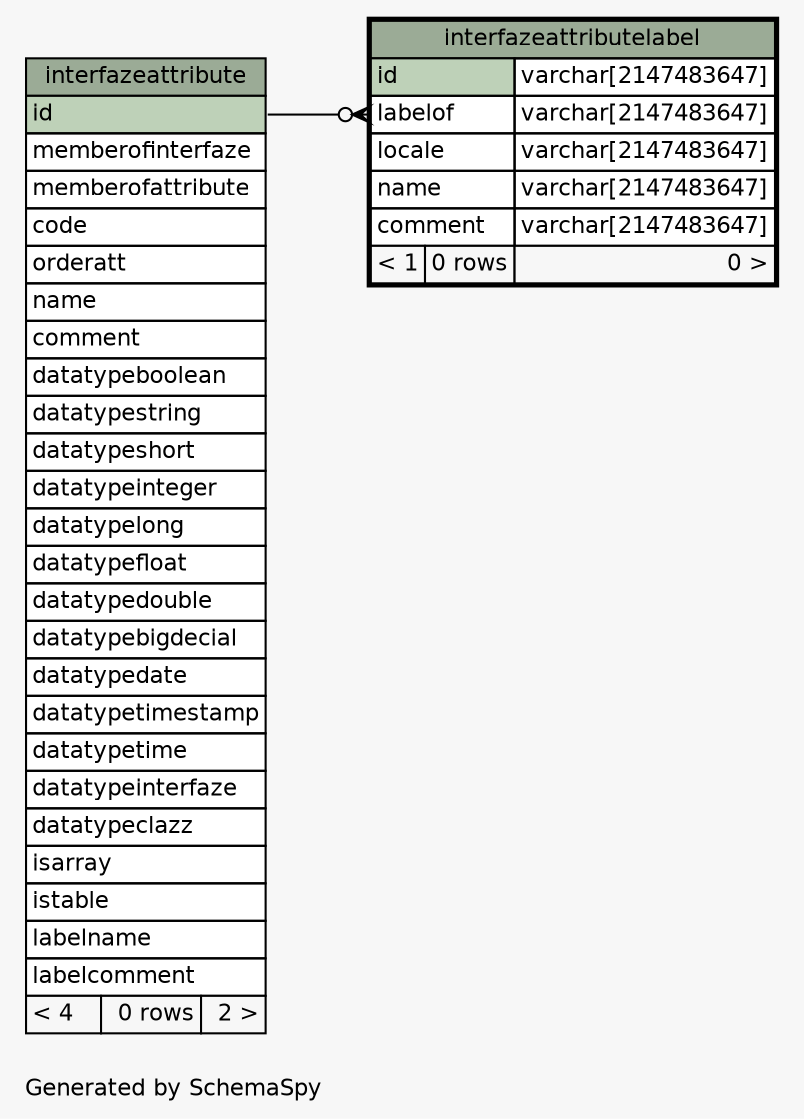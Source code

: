 // dot 2.38.0 on Windows 10 10.0
// SchemaSpy rev 590
digraph "oneDegreeRelationshipsDiagram" {
  graph [
    rankdir="RL"
    bgcolor="#f7f7f7"
    label="\nGenerated by SchemaSpy"
    labeljust="l"
    nodesep="0.18"
    ranksep="0.46"
    fontname="Helvetica"
    fontsize="11"
  ];
  node [
    fontname="Helvetica"
    fontsize="11"
    shape="plaintext"
  ];
  edge [
    arrowsize="0.8"
  ];
  "interfazeattributelabel":"labelof":w -> "interfazeattribute":"id":e [arrowhead=none dir=back arrowtail=crowodot];
  "interfazeattribute" [
    label=<
    <TABLE BORDER="0" CELLBORDER="1" CELLSPACING="0" BGCOLOR="#ffffff">
      <TR><TD COLSPAN="3" BGCOLOR="#9bab96" ALIGN="CENTER">interfazeattribute</TD></TR>
      <TR><TD PORT="id" COLSPAN="3" BGCOLOR="#bed1b8" ALIGN="LEFT">id</TD></TR>
      <TR><TD PORT="memberofinterfaze" COLSPAN="3" ALIGN="LEFT">memberofinterfaze</TD></TR>
      <TR><TD PORT="memberofattribute" COLSPAN="3" ALIGN="LEFT">memberofattribute</TD></TR>
      <TR><TD PORT="code" COLSPAN="3" ALIGN="LEFT">code</TD></TR>
      <TR><TD PORT="orderatt" COLSPAN="3" ALIGN="LEFT">orderatt</TD></TR>
      <TR><TD PORT="name" COLSPAN="3" ALIGN="LEFT">name</TD></TR>
      <TR><TD PORT="comment" COLSPAN="3" ALIGN="LEFT">comment</TD></TR>
      <TR><TD PORT="datatypeboolean" COLSPAN="3" ALIGN="LEFT">datatypeboolean</TD></TR>
      <TR><TD PORT="datatypestring" COLSPAN="3" ALIGN="LEFT">datatypestring</TD></TR>
      <TR><TD PORT="datatypeshort" COLSPAN="3" ALIGN="LEFT">datatypeshort</TD></TR>
      <TR><TD PORT="datatypeinteger" COLSPAN="3" ALIGN="LEFT">datatypeinteger</TD></TR>
      <TR><TD PORT="datatypelong" COLSPAN="3" ALIGN="LEFT">datatypelong</TD></TR>
      <TR><TD PORT="datatypefloat" COLSPAN="3" ALIGN="LEFT">datatypefloat</TD></TR>
      <TR><TD PORT="datatypedouble" COLSPAN="3" ALIGN="LEFT">datatypedouble</TD></TR>
      <TR><TD PORT="datatypebigdecial" COLSPAN="3" ALIGN="LEFT">datatypebigdecial</TD></TR>
      <TR><TD PORT="datatypedate" COLSPAN="3" ALIGN="LEFT">datatypedate</TD></TR>
      <TR><TD PORT="datatypetimestamp" COLSPAN="3" ALIGN="LEFT">datatypetimestamp</TD></TR>
      <TR><TD PORT="datatypetime" COLSPAN="3" ALIGN="LEFT">datatypetime</TD></TR>
      <TR><TD PORT="datatypeinterfaze" COLSPAN="3" ALIGN="LEFT">datatypeinterfaze</TD></TR>
      <TR><TD PORT="datatypeclazz" COLSPAN="3" ALIGN="LEFT">datatypeclazz</TD></TR>
      <TR><TD PORT="isarray" COLSPAN="3" ALIGN="LEFT">isarray</TD></TR>
      <TR><TD PORT="istable" COLSPAN="3" ALIGN="LEFT">istable</TD></TR>
      <TR><TD PORT="labelname" COLSPAN="3" ALIGN="LEFT">labelname</TD></TR>
      <TR><TD PORT="labelcomment" COLSPAN="3" ALIGN="LEFT">labelcomment</TD></TR>
      <TR><TD ALIGN="LEFT" BGCOLOR="#f7f7f7">&lt; 4</TD><TD ALIGN="RIGHT" BGCOLOR="#f7f7f7">0 rows</TD><TD ALIGN="RIGHT" BGCOLOR="#f7f7f7">2 &gt;</TD></TR>
    </TABLE>>
    URL="interfazeattribute.html"
    tooltip="interfazeattribute"
  ];
  "interfazeattributelabel" [
    label=<
    <TABLE BORDER="2" CELLBORDER="1" CELLSPACING="0" BGCOLOR="#ffffff">
      <TR><TD COLSPAN="3" BGCOLOR="#9bab96" ALIGN="CENTER">interfazeattributelabel</TD></TR>
      <TR><TD PORT="id" COLSPAN="2" BGCOLOR="#bed1b8" ALIGN="LEFT">id</TD><TD PORT="id.type" ALIGN="LEFT">varchar[2147483647]</TD></TR>
      <TR><TD PORT="labelof" COLSPAN="2" ALIGN="LEFT">labelof</TD><TD PORT="labelof.type" ALIGN="LEFT">varchar[2147483647]</TD></TR>
      <TR><TD PORT="locale" COLSPAN="2" ALIGN="LEFT">locale</TD><TD PORT="locale.type" ALIGN="LEFT">varchar[2147483647]</TD></TR>
      <TR><TD PORT="name" COLSPAN="2" ALIGN="LEFT">name</TD><TD PORT="name.type" ALIGN="LEFT">varchar[2147483647]</TD></TR>
      <TR><TD PORT="comment" COLSPAN="2" ALIGN="LEFT">comment</TD><TD PORT="comment.type" ALIGN="LEFT">varchar[2147483647]</TD></TR>
      <TR><TD ALIGN="LEFT" BGCOLOR="#f7f7f7">&lt; 1</TD><TD ALIGN="RIGHT" BGCOLOR="#f7f7f7">0 rows</TD><TD ALIGN="RIGHT" BGCOLOR="#f7f7f7">0 &gt;</TD></TR>
    </TABLE>>
    URL="interfazeattributelabel.html"
    tooltip="interfazeattributelabel"
  ];
}
